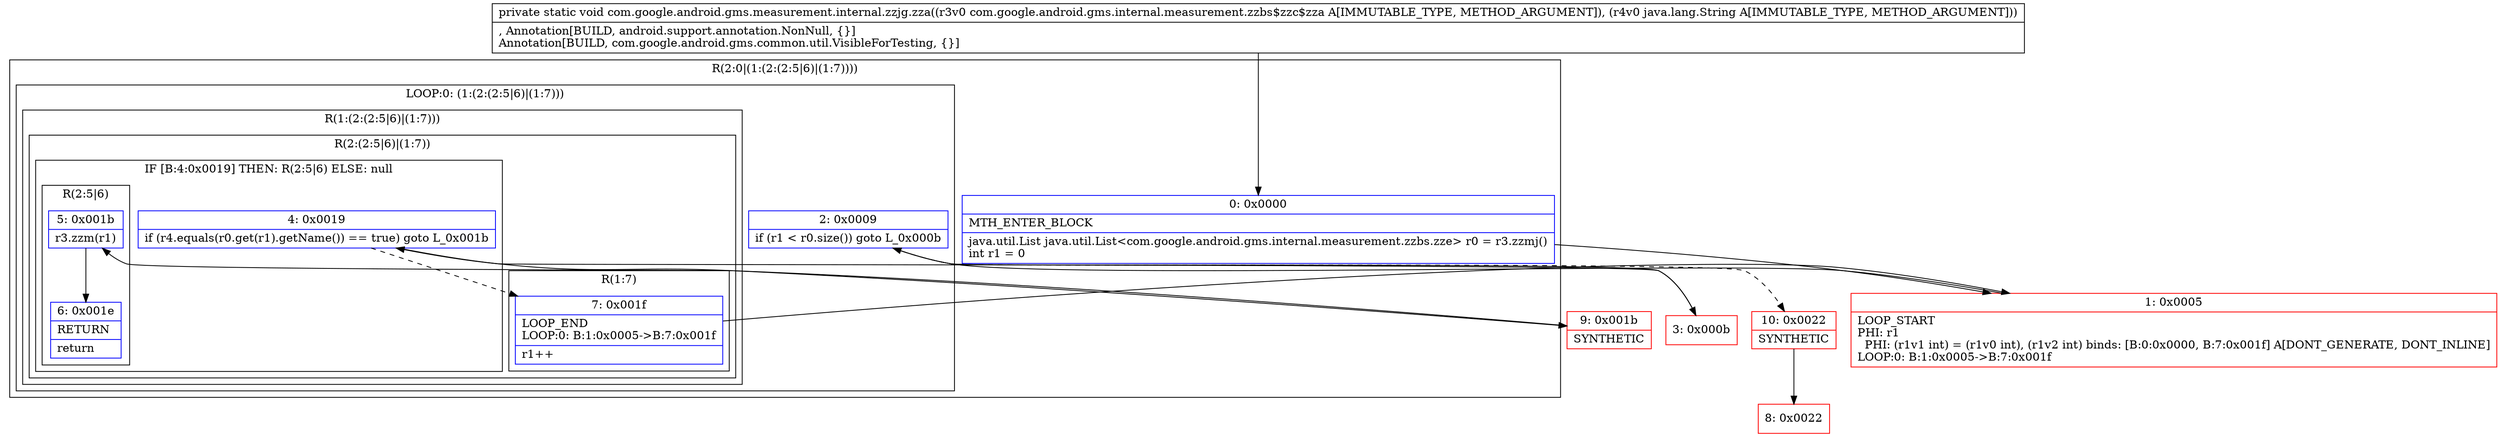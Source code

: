 digraph "CFG forcom.google.android.gms.measurement.internal.zzjg.zza(Lcom\/google\/android\/gms\/internal\/measurement\/zzbs$zzc$zza;Ljava\/lang\/String;)V" {
subgraph cluster_Region_1063436733 {
label = "R(2:0|(1:(2:(2:5|6)|(1:7))))";
node [shape=record,color=blue];
Node_0 [shape=record,label="{0\:\ 0x0000|MTH_ENTER_BLOCK\l|java.util.List java.util.List\<com.google.android.gms.internal.measurement.zzbs.zze\> r0 = r3.zzmj()\lint r1 = 0\l}"];
subgraph cluster_LoopRegion_1966922516 {
label = "LOOP:0: (1:(2:(2:5|6)|(1:7)))";
node [shape=record,color=blue];
Node_2 [shape=record,label="{2\:\ 0x0009|if (r1 \< r0.size()) goto L_0x000b\l}"];
subgraph cluster_Region_1909745542 {
label = "R(1:(2:(2:5|6)|(1:7)))";
node [shape=record,color=blue];
subgraph cluster_Region_1573424374 {
label = "R(2:(2:5|6)|(1:7))";
node [shape=record,color=blue];
subgraph cluster_IfRegion_822356862 {
label = "IF [B:4:0x0019] THEN: R(2:5|6) ELSE: null";
node [shape=record,color=blue];
Node_4 [shape=record,label="{4\:\ 0x0019|if (r4.equals(r0.get(r1).getName()) == true) goto L_0x001b\l}"];
subgraph cluster_Region_76559656 {
label = "R(2:5|6)";
node [shape=record,color=blue];
Node_5 [shape=record,label="{5\:\ 0x001b|r3.zzm(r1)\l}"];
Node_6 [shape=record,label="{6\:\ 0x001e|RETURN\l|return\l}"];
}
}
subgraph cluster_Region_760641046 {
label = "R(1:7)";
node [shape=record,color=blue];
Node_7 [shape=record,label="{7\:\ 0x001f|LOOP_END\lLOOP:0: B:1:0x0005\-\>B:7:0x001f\l|r1++\l}"];
}
}
}
}
}
Node_1 [shape=record,color=red,label="{1\:\ 0x0005|LOOP_START\lPHI: r1 \l  PHI: (r1v1 int) = (r1v0 int), (r1v2 int) binds: [B:0:0x0000, B:7:0x001f] A[DONT_GENERATE, DONT_INLINE]\lLOOP:0: B:1:0x0005\-\>B:7:0x001f\l}"];
Node_3 [shape=record,color=red,label="{3\:\ 0x000b}"];
Node_8 [shape=record,color=red,label="{8\:\ 0x0022}"];
Node_9 [shape=record,color=red,label="{9\:\ 0x001b|SYNTHETIC\l}"];
Node_10 [shape=record,color=red,label="{10\:\ 0x0022|SYNTHETIC\l}"];
MethodNode[shape=record,label="{private static void com.google.android.gms.measurement.internal.zzjg.zza((r3v0 com.google.android.gms.internal.measurement.zzbs$zzc$zza A[IMMUTABLE_TYPE, METHOD_ARGUMENT]), (r4v0 java.lang.String A[IMMUTABLE_TYPE, METHOD_ARGUMENT]))  | , Annotation[BUILD, android.support.annotation.NonNull, \{\}]\lAnnotation[BUILD, com.google.android.gms.common.util.VisibleForTesting, \{\}]\l}"];
MethodNode -> Node_0;
Node_0 -> Node_1;
Node_2 -> Node_3;
Node_2 -> Node_10[style=dashed];
Node_4 -> Node_7[style=dashed];
Node_4 -> Node_9;
Node_5 -> Node_6;
Node_7 -> Node_1;
Node_1 -> Node_2;
Node_3 -> Node_4;
Node_9 -> Node_5;
Node_10 -> Node_8;
}


